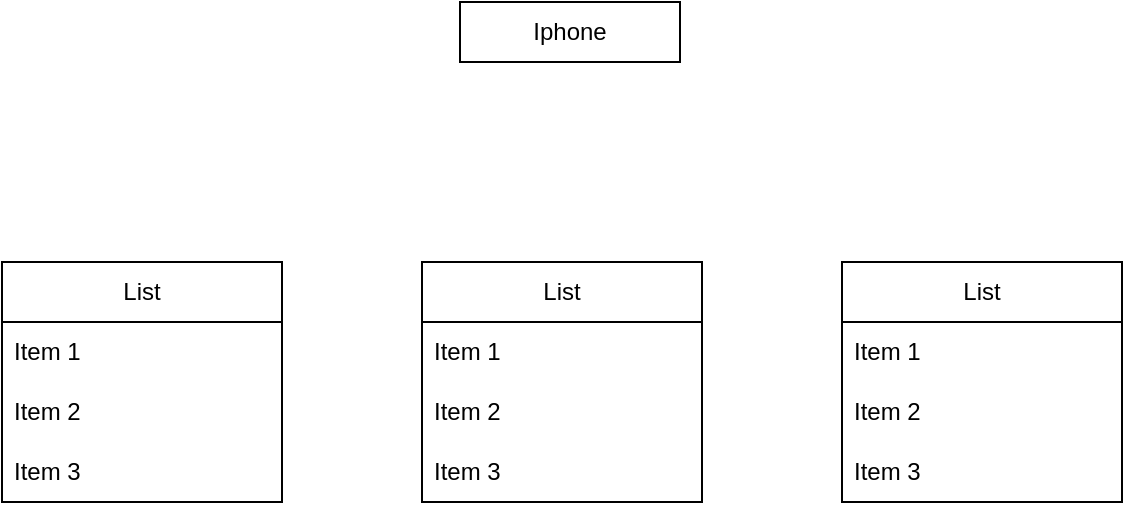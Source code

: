 <mxfile version="24.4.7" type="github">
  <diagram name="Página-1" id="DfCFzBWPjYUP4mvVyBNF">
    <mxGraphModel dx="1249" dy="542" grid="1" gridSize="10" guides="1" tooltips="1" connect="1" arrows="1" fold="1" page="1" pageScale="1" pageWidth="827" pageHeight="1169" math="0" shadow="0">
      <root>
        <mxCell id="0" />
        <mxCell id="1" parent="0" />
        <mxCell id="SLOr1x2EOw8XDxc0Bmg4-1" value="Iphone" style="rounded=0;whiteSpace=wrap;html=1;" vertex="1" parent="1">
          <mxGeometry x="359" y="90" width="110" height="30" as="geometry" />
        </mxCell>
        <mxCell id="SLOr1x2EOw8XDxc0Bmg4-2" value="List" style="swimlane;fontStyle=0;childLayout=stackLayout;horizontal=1;startSize=30;horizontalStack=0;resizeParent=1;resizeParentMax=0;resizeLast=0;collapsible=1;marginBottom=0;whiteSpace=wrap;html=1;" vertex="1" parent="1">
          <mxGeometry x="130" y="220" width="140" height="120" as="geometry" />
        </mxCell>
        <mxCell id="SLOr1x2EOw8XDxc0Bmg4-3" value="Item 1" style="text;strokeColor=none;fillColor=none;align=left;verticalAlign=middle;spacingLeft=4;spacingRight=4;overflow=hidden;points=[[0,0.5],[1,0.5]];portConstraint=eastwest;rotatable=0;whiteSpace=wrap;html=1;" vertex="1" parent="SLOr1x2EOw8XDxc0Bmg4-2">
          <mxGeometry y="30" width="140" height="30" as="geometry" />
        </mxCell>
        <mxCell id="SLOr1x2EOw8XDxc0Bmg4-4" value="Item 2" style="text;strokeColor=none;fillColor=none;align=left;verticalAlign=middle;spacingLeft=4;spacingRight=4;overflow=hidden;points=[[0,0.5],[1,0.5]];portConstraint=eastwest;rotatable=0;whiteSpace=wrap;html=1;" vertex="1" parent="SLOr1x2EOw8XDxc0Bmg4-2">
          <mxGeometry y="60" width="140" height="30" as="geometry" />
        </mxCell>
        <mxCell id="SLOr1x2EOw8XDxc0Bmg4-5" value="Item 3" style="text;strokeColor=none;fillColor=none;align=left;verticalAlign=middle;spacingLeft=4;spacingRight=4;overflow=hidden;points=[[0,0.5],[1,0.5]];portConstraint=eastwest;rotatable=0;whiteSpace=wrap;html=1;" vertex="1" parent="SLOr1x2EOw8XDxc0Bmg4-2">
          <mxGeometry y="90" width="140" height="30" as="geometry" />
        </mxCell>
        <mxCell id="SLOr1x2EOw8XDxc0Bmg4-6" value="List" style="swimlane;fontStyle=0;childLayout=stackLayout;horizontal=1;startSize=30;horizontalStack=0;resizeParent=1;resizeParentMax=0;resizeLast=0;collapsible=1;marginBottom=0;whiteSpace=wrap;html=1;" vertex="1" parent="1">
          <mxGeometry x="340" y="220" width="140" height="120" as="geometry" />
        </mxCell>
        <mxCell id="SLOr1x2EOw8XDxc0Bmg4-7" value="Item 1" style="text;strokeColor=none;fillColor=none;align=left;verticalAlign=middle;spacingLeft=4;spacingRight=4;overflow=hidden;points=[[0,0.5],[1,0.5]];portConstraint=eastwest;rotatable=0;whiteSpace=wrap;html=1;" vertex="1" parent="SLOr1x2EOw8XDxc0Bmg4-6">
          <mxGeometry y="30" width="140" height="30" as="geometry" />
        </mxCell>
        <mxCell id="SLOr1x2EOw8XDxc0Bmg4-8" value="Item 2" style="text;strokeColor=none;fillColor=none;align=left;verticalAlign=middle;spacingLeft=4;spacingRight=4;overflow=hidden;points=[[0,0.5],[1,0.5]];portConstraint=eastwest;rotatable=0;whiteSpace=wrap;html=1;" vertex="1" parent="SLOr1x2EOw8XDxc0Bmg4-6">
          <mxGeometry y="60" width="140" height="30" as="geometry" />
        </mxCell>
        <mxCell id="SLOr1x2EOw8XDxc0Bmg4-9" value="Item 3" style="text;strokeColor=none;fillColor=none;align=left;verticalAlign=middle;spacingLeft=4;spacingRight=4;overflow=hidden;points=[[0,0.5],[1,0.5]];portConstraint=eastwest;rotatable=0;whiteSpace=wrap;html=1;" vertex="1" parent="SLOr1x2EOw8XDxc0Bmg4-6">
          <mxGeometry y="90" width="140" height="30" as="geometry" />
        </mxCell>
        <mxCell id="SLOr1x2EOw8XDxc0Bmg4-10" value="List" style="swimlane;fontStyle=0;childLayout=stackLayout;horizontal=1;startSize=30;horizontalStack=0;resizeParent=1;resizeParentMax=0;resizeLast=0;collapsible=1;marginBottom=0;whiteSpace=wrap;html=1;" vertex="1" parent="1">
          <mxGeometry x="550" y="220" width="140" height="120" as="geometry" />
        </mxCell>
        <mxCell id="SLOr1x2EOw8XDxc0Bmg4-11" value="Item 1" style="text;strokeColor=none;fillColor=none;align=left;verticalAlign=middle;spacingLeft=4;spacingRight=4;overflow=hidden;points=[[0,0.5],[1,0.5]];portConstraint=eastwest;rotatable=0;whiteSpace=wrap;html=1;" vertex="1" parent="SLOr1x2EOw8XDxc0Bmg4-10">
          <mxGeometry y="30" width="140" height="30" as="geometry" />
        </mxCell>
        <mxCell id="SLOr1x2EOw8XDxc0Bmg4-12" value="Item 2" style="text;strokeColor=none;fillColor=none;align=left;verticalAlign=middle;spacingLeft=4;spacingRight=4;overflow=hidden;points=[[0,0.5],[1,0.5]];portConstraint=eastwest;rotatable=0;whiteSpace=wrap;html=1;" vertex="1" parent="SLOr1x2EOw8XDxc0Bmg4-10">
          <mxGeometry y="60" width="140" height="30" as="geometry" />
        </mxCell>
        <mxCell id="SLOr1x2EOw8XDxc0Bmg4-13" value="Item 3" style="text;strokeColor=none;fillColor=none;align=left;verticalAlign=middle;spacingLeft=4;spacingRight=4;overflow=hidden;points=[[0,0.5],[1,0.5]];portConstraint=eastwest;rotatable=0;whiteSpace=wrap;html=1;" vertex="1" parent="SLOr1x2EOw8XDxc0Bmg4-10">
          <mxGeometry y="90" width="140" height="30" as="geometry" />
        </mxCell>
      </root>
    </mxGraphModel>
  </diagram>
</mxfile>
